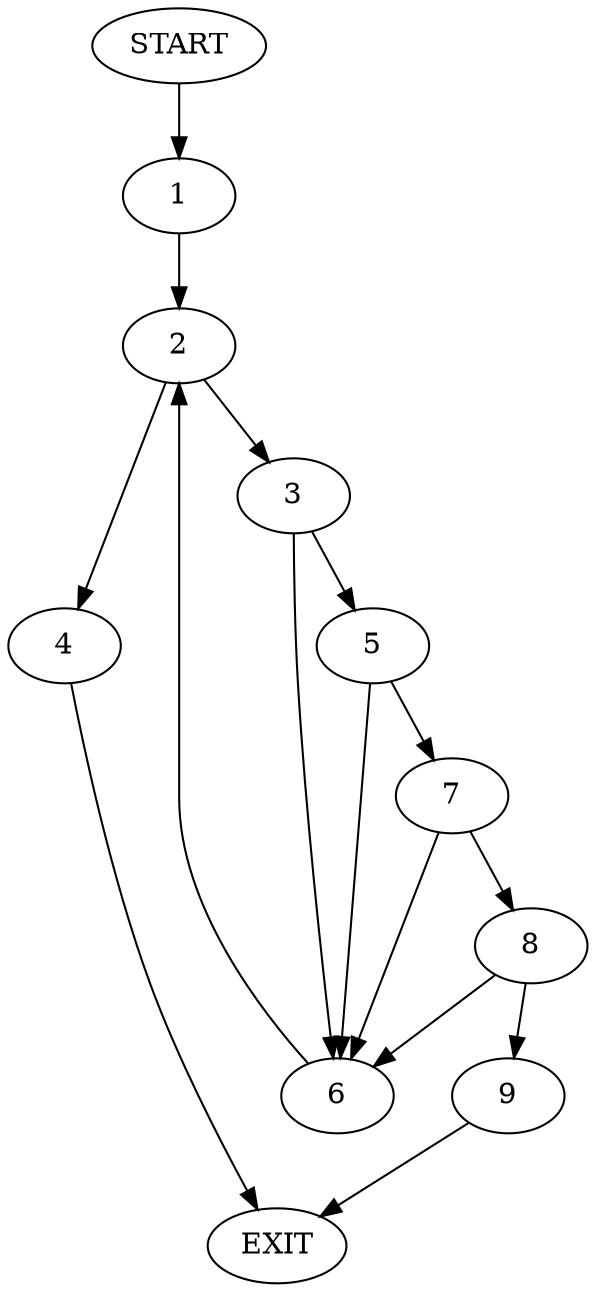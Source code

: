 digraph {
0 [label="START"]
10 [label="EXIT"]
0 -> 1
1 -> 2
2 -> 3
2 -> 4
3 -> 5
3 -> 6
4 -> 10
6 -> 2
5 -> 7
5 -> 6
7 -> 6
7 -> 8
8 -> 6
8 -> 9
9 -> 10
}
